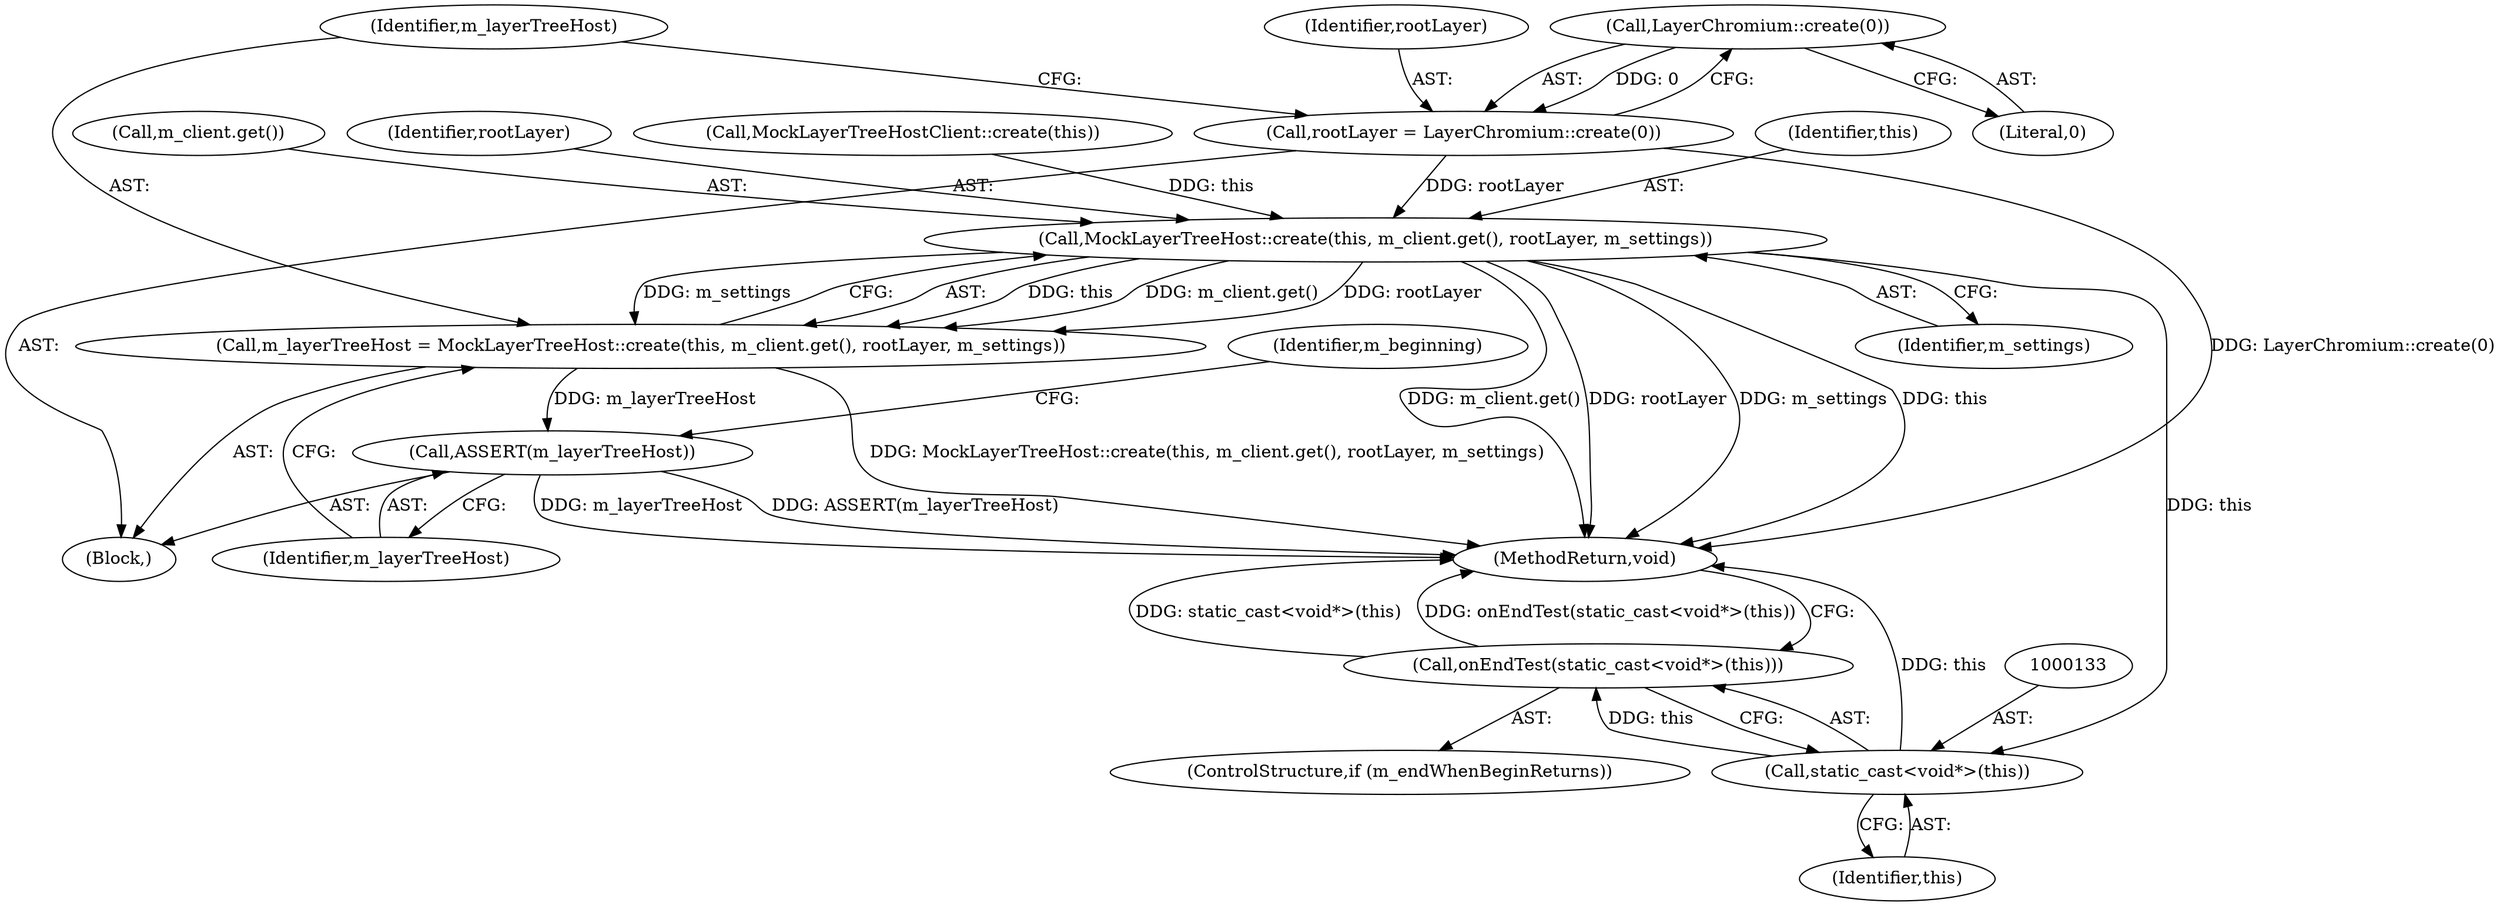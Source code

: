 digraph "0_Chrome_88c4913f11967abfd08a8b22b4423710322ac49b_5@API" {
"1000111" [label="(Call,LayerChromium::create(0))"];
"1000109" [label="(Call,rootLayer = LayerChromium::create(0))"];
"1000115" [label="(Call,MockLayerTreeHost::create(this, m_client.get(), rootLayer, m_settings))"];
"1000113" [label="(Call,m_layerTreeHost = MockLayerTreeHost::create(this, m_client.get(), rootLayer, m_settings))"];
"1000120" [label="(Call,ASSERT(m_layerTreeHost))"];
"1000132" [label="(Call,static_cast<void*>(this))"];
"1000131" [label="(Call,onEndTest(static_cast<void*>(this)))"];
"1000120" [label="(Call,ASSERT(m_layerTreeHost))"];
"1000109" [label="(Call,rootLayer = LayerChromium::create(0))"];
"1000121" [label="(Identifier,m_layerTreeHost)"];
"1000129" [label="(ControlStructure,if (m_endWhenBeginReturns))"];
"1000101" [label="(Block,)"];
"1000118" [label="(Identifier,rootLayer)"];
"1000119" [label="(Identifier,m_settings)"];
"1000112" [label="(Literal,0)"];
"1000114" [label="(Identifier,m_layerTreeHost)"];
"1000115" [label="(Call,MockLayerTreeHost::create(this, m_client.get(), rootLayer, m_settings))"];
"1000131" [label="(Call,onEndTest(static_cast<void*>(this)))"];
"1000132" [label="(Call,static_cast<void*>(this))"];
"1000106" [label="(Call,MockLayerTreeHostClient::create(this))"];
"1000123" [label="(Identifier,m_beginning)"];
"1000116" [label="(Identifier,this)"];
"1000111" [label="(Call,LayerChromium::create(0))"];
"1000113" [label="(Call,m_layerTreeHost = MockLayerTreeHost::create(this, m_client.get(), rootLayer, m_settings))"];
"1000134" [label="(Identifier,this)"];
"1000135" [label="(MethodReturn,void)"];
"1000117" [label="(Call,m_client.get())"];
"1000110" [label="(Identifier,rootLayer)"];
"1000111" -> "1000109"  [label="AST: "];
"1000111" -> "1000112"  [label="CFG: "];
"1000112" -> "1000111"  [label="AST: "];
"1000109" -> "1000111"  [label="CFG: "];
"1000111" -> "1000109"  [label="DDG: 0"];
"1000109" -> "1000101"  [label="AST: "];
"1000110" -> "1000109"  [label="AST: "];
"1000114" -> "1000109"  [label="CFG: "];
"1000109" -> "1000135"  [label="DDG: LayerChromium::create(0)"];
"1000109" -> "1000115"  [label="DDG: rootLayer"];
"1000115" -> "1000113"  [label="AST: "];
"1000115" -> "1000119"  [label="CFG: "];
"1000116" -> "1000115"  [label="AST: "];
"1000117" -> "1000115"  [label="AST: "];
"1000118" -> "1000115"  [label="AST: "];
"1000119" -> "1000115"  [label="AST: "];
"1000113" -> "1000115"  [label="CFG: "];
"1000115" -> "1000135"  [label="DDG: m_client.get()"];
"1000115" -> "1000135"  [label="DDG: rootLayer"];
"1000115" -> "1000135"  [label="DDG: m_settings"];
"1000115" -> "1000135"  [label="DDG: this"];
"1000115" -> "1000113"  [label="DDG: this"];
"1000115" -> "1000113"  [label="DDG: m_client.get()"];
"1000115" -> "1000113"  [label="DDG: rootLayer"];
"1000115" -> "1000113"  [label="DDG: m_settings"];
"1000106" -> "1000115"  [label="DDG: this"];
"1000115" -> "1000132"  [label="DDG: this"];
"1000113" -> "1000101"  [label="AST: "];
"1000114" -> "1000113"  [label="AST: "];
"1000121" -> "1000113"  [label="CFG: "];
"1000113" -> "1000135"  [label="DDG: MockLayerTreeHost::create(this, m_client.get(), rootLayer, m_settings)"];
"1000113" -> "1000120"  [label="DDG: m_layerTreeHost"];
"1000120" -> "1000101"  [label="AST: "];
"1000120" -> "1000121"  [label="CFG: "];
"1000121" -> "1000120"  [label="AST: "];
"1000123" -> "1000120"  [label="CFG: "];
"1000120" -> "1000135"  [label="DDG: m_layerTreeHost"];
"1000120" -> "1000135"  [label="DDG: ASSERT(m_layerTreeHost)"];
"1000132" -> "1000131"  [label="AST: "];
"1000132" -> "1000134"  [label="CFG: "];
"1000133" -> "1000132"  [label="AST: "];
"1000134" -> "1000132"  [label="AST: "];
"1000131" -> "1000132"  [label="CFG: "];
"1000132" -> "1000135"  [label="DDG: this"];
"1000132" -> "1000131"  [label="DDG: this"];
"1000131" -> "1000129"  [label="AST: "];
"1000135" -> "1000131"  [label="CFG: "];
"1000131" -> "1000135"  [label="DDG: static_cast<void*>(this)"];
"1000131" -> "1000135"  [label="DDG: onEndTest(static_cast<void*>(this))"];
}
